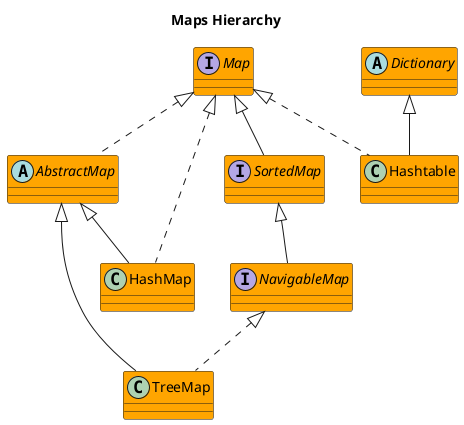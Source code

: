 @startuml

title Maps Hierarchy

skinparam class {
BackgroundColor orange
}

interface Map
abstract class Dictionary
abstract class AbstractMap implements Map

interface SortedMap extends Map
interface NavigableMap extends SortedMap

class Hashtable extends Dictionary implements Map
class TreeMap extends AbstractMap implements NavigableMap
class HashMap extends AbstractMap implements Map

@enduml